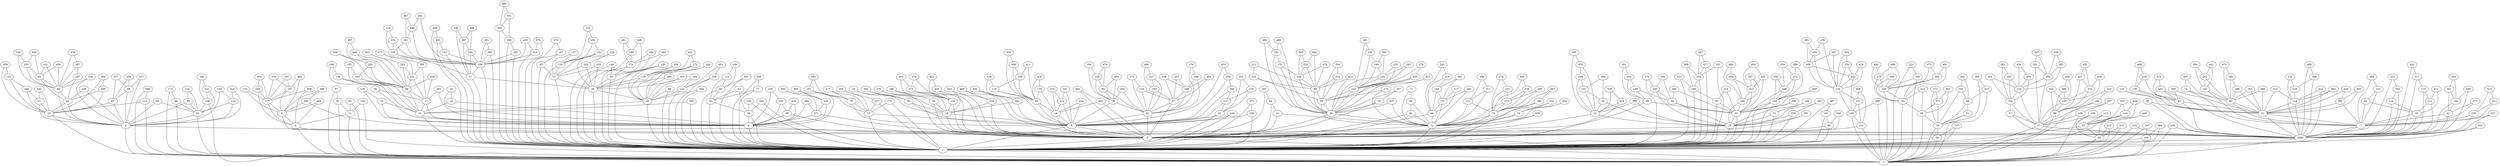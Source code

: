 graph {
    2680 [weight=0,]
    1 [weight=84,]
    2 [weight=51,]
    3 [weight=2,]
    4 [weight=47,]
    5 [weight=130,]
    6 [weight=85,]
    7 [weight=24,]
    8 [weight=149,]
    9 [weight=60,]
    10 [weight=109,]
    11 [weight=61,]
    12 [weight=108,]
    13 [weight=143,]
    14 [weight=161,]
    15 [weight=190,]
    16 [weight=178,]
    17 [weight=122,]
    18 [weight=208,]
    19 [weight=89,]
    20 [weight=105,]
    21 [weight=18,]
    22 [weight=115,]
    23 [weight=39,]
    24 [weight=126,]
    25 [weight=59,]
    26 [weight=134,]
    27 [weight=59,]
    28 [weight=127,]
    29 [weight=32,]
    30 [weight=141,]
    31 [weight=145,]
    32 [weight=100,]
    33 [weight=167,]
    34 [weight=99,]
    35 [weight=145,]
    36 [weight=202,]
    37 [weight=37,]
    38 [weight=111,]
    39 [weight=139,]
    40 [weight=31,]
    41 [weight=54,]
    42 [weight=177,]
    43 [weight=11,]
    44 [weight=37,]
    45 [weight=160,]
    46 [weight=144,]
    47 [weight=46,]
    48 [weight=72,]
    49 [weight=165,]
    50 [weight=109,]
    51 [weight=59,]
    52 [weight=68,]
    53 [weight=60,]
    54 [weight=224,]
    55 [weight=117,]
    56 [weight=31,]
    57 [weight=96,]
    58 [weight=85,]
    59 [weight=118,]
    60 [weight=127,]
    61 [weight=135,]
    62 [weight=186,]
    63 [weight=142,]
    64 [weight=149,]
    65 [weight=150,]
    66 [weight=90,]
    67 [weight=75,]
    68 [weight=104,]
    69 [weight=126,]
    70 [weight=114,]
    71 [weight=121,]
    72 [weight=53,]
    73 [weight=114,]
    74 [weight=148,]
    75 [weight=102,]
    76 [weight=183,]
    77 [weight=138,]
    78 [weight=221,]
    79 [weight=192,]
    80 [weight=101,]
    81 [weight=138,]
    82 [weight=88,]
    83 [weight=129,]
    84 [weight=73,]
    85 [weight=88,]
    86 [weight=128,]
    87 [weight=223,]
    88 [weight=189,]
    89 [weight=64,]
    90 [weight=95,]
    91 [weight=56,]
    92 [weight=84,]
    93 [weight=84,]
    94 [weight=220,]
    95 [weight=116,]
    96 [weight=126,]
    97 [weight=103,]
    98 [weight=110,]
    99 [weight=58,]
    100 [weight=42,]
    101 [weight=108,]
    102 [weight=83,]
    103 [weight=116,]
    104 [weight=64,]
    105 [weight=19,]
    106 [weight=161,]
    107 [weight=118,]
    108 [weight=61,]
    109 [weight=148,]
    110 [weight=14,]
    111 [weight=149,]
    112 [weight=150,]
    113 [weight=44,]
    114 [weight=2,]
    115 [weight=156,]
    116 [weight=62,]
    117 [weight=100,]
    118 [weight=216,]
    119 [weight=194,]
    120 [weight=112,]
    121 [weight=85,]
    122 [weight=67,]
    123 [weight=112,]
    124 [weight=146,]
    125 [weight=113,]
    126 [weight=188,]
    127 [weight=203,]
    128 [weight=117,]
    129 [weight=203,]
    130 [weight=16,]
    131 [weight=150,]
    132 [weight=203,]
    133 [weight=158,]
    134 [weight=79,]
    135 [weight=111,]
    136 [weight=142,]
    137 [weight=97,]
    138 [weight=160,]
    139 [weight=230,]
    140 [weight=54,]
    141 [weight=147,]
    142 [weight=43,]
    143 [weight=52,]
    144 [weight=142,]
    145 [weight=85,]
    146 [weight=107,]
    147 [weight=106,]
    148 [weight=124,]
    149 [weight=104,]
    150 [weight=65,]
    151 [weight=103,]
    152 [weight=107,]
    153 [weight=112,]
    154 [weight=110,]
    155 [weight=115,]
    156 [weight=66,]
    157 [weight=88,]
    158 [weight=277,]
    159 [weight=29,]
    160 [weight=129,]
    161 [weight=97,]
    162 [weight=158,]
    163 [weight=169,]
    164 [weight=71,]
    165 [weight=200,]
    166 [weight=228,]
    167 [weight=163,]
    168 [weight=211,]
    169 [weight=133,]
    170 [weight=169,]
    171 [weight=143,]
    172 [weight=218,]
    173 [weight=80,]
    174 [weight=54,]
    175 [weight=186,]
    176 [weight=71,]
    177 [weight=219,]
    178 [weight=99,]
    179 [weight=264,]
    180 [weight=113,]
    181 [weight=128,]
    182 [weight=161,]
    183 [weight=182,]
    184 [weight=90,]
    185 [weight=76,]
    186 [weight=175,]
    187 [weight=91,]
    188 [weight=250,]
    189 [weight=205,]
    190 [weight=104,]
    191 [weight=119,]
    192 [weight=84,]
    193 [weight=91,]
    194 [weight=126,]
    195 [weight=120,]
    196 [weight=205,]
    197 [weight=139,]
    198 [weight=51,]
    199 [weight=135,]
    200 [weight=68,]
    201 [weight=30,]
    202 [weight=98,]
    203 [weight=118,]
    204 [weight=109,]
    205 [weight=202,]
    206 [weight=154,]
    207 [weight=99,]
    208 [weight=126,]
    209 [weight=189,]
    210 [weight=237,]
    211 [weight=258,]
    212 [weight=66,]
    213 [weight=99,]
    214 [weight=174,]
    215 [weight=150,]
    216 [weight=144,]
    217 [weight=106,]
    218 [weight=185,]
    219 [weight=122,]
    220 [weight=1,]
    221 [weight=119,]
    222 [weight=238,]
    223 [weight=94,]
    224 [weight=9,]
    225 [weight=106,]
    226 [weight=15,]
    227 [weight=195,]
    228 [weight=261,]
    229 [weight=41,]
    230 [weight=172,]
    231 [weight=169,]
    232 [weight=3,]
    233 [weight=179,]
    234 [weight=172,]
    235 [weight=224,]
    236 [weight=118,]
    237 [weight=72,]
    238 [weight=257,]
    239 [weight=211,]
    240 [weight=218,]
    241 [weight=54,]
    242 [weight=144,]
    243 [weight=134,]
    244 [weight=131,]
    245 [weight=169,]
    246 [weight=180,]
    247 [weight=169,]
    248 [weight=176,]
    249 [weight=105,]
    250 [weight=115,]
    251 [weight=116,]
    252 [weight=124,]
    253 [weight=94,]
    254 [weight=272,]
    255 [weight=136,]
    256 [weight=140,]
    257 [weight=77,]
    258 [weight=186,]
    259 [weight=123,]
    260 [weight=86,]
    261 [weight=144,]
    262 [weight=58,]
    263 [weight=102,]
    264 [weight=64,]
    265 [weight=131,]
    266 [weight=215,]
    267 [weight=264,]
    268 [weight=49,]
    269 [weight=60,]
    270 [weight=215,]
    271 [weight=137,]
    272 [weight=200,]
    273 [weight=131,]
    274 [weight=108,]
    275 [weight=130,]
    276 [weight=152,]
    277 [weight=88,]
    278 [weight=127,]
    279 [weight=256,]
    280 [weight=129,]
    281 [weight=85,]
    282 [weight=107,]
    283 [weight=82,]
    284 [weight=56,]
    285 [weight=124,]
    286 [weight=122,]
    287 [weight=105,]
    288 [weight=77,]
    289 [weight=150,]
    290 [weight=168,]
    291 [weight=137,]
    292 [weight=120,]
    293 [weight=120,]
    294 [weight=97,]
    295 [weight=178,]
    296 [weight=134,]
    297 [weight=200,]
    298 [weight=257,]
    299 [weight=156,]
    300 [weight=100,]
    301 [weight=88,]
    302 [weight=187,]
    303 [weight=157,]
    304 [weight=151,]
    305 [weight=135,]
    306 [weight=273,]
    307 [weight=130,]
    308 [weight=173,]
    309 [weight=150,]
    310 [weight=74,]
    311 [weight=113,]
    312 [weight=124,]
    313 [weight=154,]
    314 [weight=198,]
    315 [weight=150,]
    316 [weight=237,]
    317 [weight=50,]
    318 [weight=131,]
    319 [weight=231,]
    320 [weight=167,]
    321 [weight=126,]
    322 [weight=200,]
    323 [weight=139,]
    324 [weight=51,]
    325 [weight=211,]
    326 [weight=123,]
    327 [weight=84,]
    328 [weight=179,]
    329 [weight=5,]
    330 [weight=133,]
    331 [weight=139,]
    332 [weight=149,]
    333 [weight=140,]
    334 [weight=87,]
    335 [weight=180,]
    336 [weight=122,]
    337 [weight=84,]
    338 [weight=197,]
    339 [weight=134,]
    340 [weight=136,]
    341 [weight=169,]
    342 [weight=87,]
    343 [weight=278,]
    344 [weight=101,]
    345 [weight=206,]
    346 [weight=123,]
    347 [weight=147,]
    348 [weight=117,]
    349 [weight=9,]
    350 [weight=204,]
    351 [weight=243,]
    352 [weight=88,]
    353 [weight=60,]
    354 [weight=171,]
    355 [weight=85,]
    356 [weight=121,]
    357 [weight=165,]
    358 [weight=120,]
    359 [weight=96,]
    360 [weight=95,]
    361 [weight=200,]
    362 [weight=157,]
    363 [weight=89,]
    364 [weight=110,]
    365 [weight=191,]
    366 [weight=69,]
    367 [weight=143,]
    368 [weight=42,]
    369 [weight=47,]
    370 [weight=232,]
    371 [weight=142,]
    372 [weight=105,]
    373 [weight=139,]
    374 [weight=193,]
    375 [weight=66,]
    376 [weight=249,]
    377 [weight=101,]
    378 [weight=140,]
    379 [weight=151,]
    380 [weight=89,]
    381 [weight=96,]
    382 [weight=114,]
    383 [weight=102,]
    384 [weight=137,]
    385 [weight=57,]
    386 [weight=90,]
    387 [weight=105,]
    388 [weight=104,]
    389 [weight=153,]
    390 [weight=133,]
    391 [weight=207,]
    392 [weight=91,]
    393 [weight=218,]
    394 [weight=154,]
    395 [weight=221,]
    396 [weight=100,]
    397 [weight=101,]
    398 [weight=193,]
    399 [weight=147,]
    400 [weight=176,]
    401 [weight=171,]
    402 [weight=184,]
    403 [weight=66,]
    404 [weight=312,]
    405 [weight=169,]
    406 [weight=13,]
    407 [weight=183,]
    408 [weight=133,]
    409 [weight=92,]
    410 [weight=209,]
    411 [weight=303,]
    412 [weight=64,]
    413 [weight=40,]
    414 [weight=56,]
    415 [weight=51,]
    416 [weight=233,]
    417 [weight=123,]
    418 [weight=242,]
    419 [weight=225,]
    420 [weight=147,]
    421 [weight=223,]
    422 [weight=244,]
    423 [weight=65,]
    424 [weight=116,]
    425 [weight=106,]
    426 [weight=123,]
    427 [weight=132,]
    428 [weight=87,]
    429 [weight=162,]
    430 [weight=240,]
    431 [weight=176,]
    432 [weight=142,]
    433 [weight=175,]
    434 [weight=99,]
    435 [weight=87,]
    436 [weight=135,]
    437 [weight=115,]
    438 [weight=140,]
    439 [weight=84,]
    440 [weight=135,]
    441 [weight=119,]
    442 [weight=51,]
    443 [weight=135,]
    444 [weight=81,]
    445 [weight=113,]
    446 [weight=178,]
    447 [weight=149,]
    448 [weight=184,]
    449 [weight=136,]
    450 [weight=165,]
    451 [weight=140,]
    452 [weight=178,]
    453 [weight=166,]
    454 [weight=166,]
    455 [weight=129,]
    456 [weight=154,]
    457 [weight=152,]
    458 [weight=150,]
    459 [weight=129,]
    460 [weight=247,]
    461 [weight=117,]
    462 [weight=157,]
    463 [weight=42,]
    464 [weight=289,]
    465 [weight=200,]
    466 [weight=146,]
    467 [weight=251,]
    468 [weight=151,]
    469 [weight=82,]
    470 [weight=305,]
    471 [weight=95,]
    472 [weight=19,]
    473 [weight=111,]
    474 [weight=175,]
    475 [weight=200,]
    476 [weight=122,]
    477 [weight=248,]
    478 [weight=177,]
    479 [weight=115,]
    480 [weight=186,]
    481 [weight=132,]
    482 [weight=159,]
    483 [weight=40,]
    484 [weight=83,]
    485 [weight=97,]
    486 [weight=152,]
    487 [weight=147,]
    488 [weight=116,]
    489 [weight=126,]
    490 [weight=220,]
    491 [weight=187,]
    492 [weight=197,]
    493 [weight=259,]
    494 [weight=158,]
    495 [weight=151,]
    496 [weight=120,]
    497 [weight=108,]
    498 [weight=116,]
    499 [weight=203,]
    2680 -- 1
    1 -- 2
    2 -- 2680
    3 -- 2
    3 -- 2680
    4 -- 2
    4 -- 2680
    5 -- 1
    5 -- 2
    6 -- 5
    6 -- 1
    7 -- 2680
    7 -- 1
    8 -- 5
    8 -- 1
    9 -- 4
    9 -- 2680
    10 -- 6
    10 -- 1
    11 -- 4
    11 -- 2
    12 -- 5
    12 -- 1
    13 -- 8
    13 -- 1
    14 -- 8
    14 -- 5
    15 -- 12
    15 -- 5
    16 -- 10
    16 -- 6
    17 -- 10
    17 -- 6
    18 -- 8
    18 -- 5
    19 -- 5
    19 -- 1
    20 -- 1
    20 -- 2
    21 -- 7
    21 -- 2680
    22 -- 19
    22 -- 5
    23 -- 3
    23 -- 2
    24 -- 10
    24 -- 6
    25 -- 20
    25 -- 2
    26 -- 10
    26 -- 1
    27 -- 23
    27 -- 3
    28 -- 26
    28 -- 1
    29 -- 7
    29 -- 2680
    30 -- 12
    30 -- 5
    31 -- 28
    31 -- 1
    32 -- 19
    32 -- 1
    33 -- 24
    33 -- 6
    34 -- 6
    34 -- 1
    35 -- 34
    35 -- 1
    36 -- 14
    36 -- 8
    37 -- 2
    37 -- 2680
    38 -- 17
    38 -- 6
    39 -- 32
    39 -- 1
    40 -- 21
    40 -- 2680
    41 -- 7
    41 -- 2680
    42 -- 8
    42 -- 5
    43 -- 21
    43 -- 2680
    44 -- 23
    44 -- 3
    45 -- 14
    45 -- 5
    46 -- 35
    46 -- 1
    47 -- 37
    47 -- 2680
    48 -- 25
    48 -- 2
    49 -- 26
    49 -- 1
    50 -- 32
    50 -- 19
    51 -- 25
    51 -- 2
    52 -- 48
    52 -- 2
    53 -- 3
    53 -- 2
    54 -- 18
    54 -- 8
    55 -- 30
    55 -- 12
    56 -- 21
    56 -- 7
    57 -- 28
    57 -- 1
    58 -- 53
    58 -- 3
    59 -- 22
    59 -- 19
    60 -- 12
    60 -- 1
    61 -- 8
    61 -- 1
    62 -- 35
    62 -- 34
    63 -- 1
    63 -- 2
    64 -- 15
    64 -- 5
    65 -- 30
    65 -- 5
    66 -- 12
    66 -- 1
    67 -- 23
    67 -- 3
    68 -- 51
    68 -- 25
    69 -- 60
    69 -- 12
    70 -- 12
    70 -- 1
    71 -- 69
    71 -- 12
    72 -- 56
    72 -- 7
    73 -- 19
    73 -- 1
    74 -- 12
    74 -- 5
    75 -- 66
    75 -- 12
    76 -- 13
    76 -- 8
    77 -- 35
    77 -- 1
    78 -- 42
    78 -- 8
    79 -- 36
    79 -- 14
    80 -- 53
    80 -- 2
    81 -- 63
    81 -- 1
    82 -- 28
    82 -- 1
    83 -- 57
    83 -- 1
    84 -- 29
    84 -- 7
    85 -- 53
    85 -- 3
    86 -- 5
    86 -- 1
    87 -- 42
    87 -- 5
    88 -- 55
    88 -- 30
    89 -- 37
    89 -- 2
    90 -- 44
    90 -- 3
    91 -- 11
    91 -- 2
    92 -- 11
    92 -- 2
    93 -- 90
    93 -- 44
    94 -- 78
    94 -- 42
    95 -- 32
    95 -- 1
    96 -- 6
    96 -- 5
    97 -- 91
    97 -- 2
    98 -- 17
    98 -- 10
    99 -- 67
    99 -- 3
    100 -- 37
    100 -- 2
    101 -- 5
    101 -- 2
    102 -- 47
    102 -- 37
    103 -- 93
    103 -- 90
    104 -- 27
    104 -- 23
    105 -- 2
    105 -- 2680
    106 -- 73
    106 -- 19
    107 -- 13
    107 -- 1
    108 -- 53
    108 -- 2
    109 -- 31
    109 -- 1
    110 -- 43
    110 -- 2680
    111 -- 70
    111 -- 12
    112 -- 81
    112 -- 63
    113 -- 23
    113 -- 2
    114 -- 21
    114 -- 2680
    115 -- 46
    115 -- 35
    116 -- 29
    116 -- 2680
    117 -- 9
    117 -- 4
    118 -- 54
    118 -- 8
    119 -- 87
    119 -- 42
    120 -- 57
    120 -- 1
    121 -- 29
    121 -- 2680
    122 -- 53
    122 -- 3
    123 -- 26
    123 -- 1
    124 -- 81
    124 -- 1
    125 -- 104
    125 -- 23
    126 -- 88
    126 -- 55
    127 -- 61
    127 -- 8
    128 -- 34
    128 -- 1
    129 -- 28
    129 -- 26
    130 -- 43
    130 -- 21
    131 -- 14
    131 -- 5
    132 -- 55
    132 -- 30
    133 -- 117
    133 -- 9
    134 -- 102
    134 -- 37
    135 -- 86
    135 -- 1
    136 -- 98
    136 -- 10
    137 -- 120
    137 -- 57
    138 -- 109
    138 -- 31
    139 -- 118
    139 -- 54
    140 -- 101
    140 -- 2
    141 -- 59
    141 -- 22
    142 -- 56
    142 -- 7
    143 -- 84
    143 -- 7
    144 -- 88
    144 -- 30
    145 -- 122
    145 -- 3
    146 -- 82
    146 -- 1
    147 -- 20
    147 -- 1
    148 -- 39
    148 -- 1
    149 -- 95
    149 -- 1
    150 -- 41
    150 -- 2680
    151 -- 140
    151 -- 101
    152 -- 109
    152 -- 1
    153 -- 70
    153 -- 12
    154 -- 75
    154 -- 66
    155 -- 96
    155 -- 6
    156 -- 52
    156 -- 2
    157 -- 99
    157 -- 67
    158 -- 94
    158 -- 78
    159 -- 37
    159 -- 2680
    160 -- 117
    160 -- 4
    161 -- 93
    161 -- 90
    162 -- 132
    162 -- 30
    163 -- 98
    163 -- 10
    164 -- 1
    164 -- 2
    165 -- 87
    165 -- 42
    166 -- 158
    166 -- 78
    167 -- 76
    167 -- 13
    168 -- 162
    168 -- 132
    169 -- 32
    169 -- 19
    170 -- 144
    170 -- 30
    171 -- 13
    171 -- 1
    172 -- 119
    172 -- 42
    173 -- 121
    173 -- 2680
    174 -- 80
    174 -- 2
    175 -- 55
    175 -- 12
    176 -- 156
    176 -- 52
    177 -- 76
    177 -- 13
    178 -- 82
    178 -- 1
    179 -- 54
    179 -- 18
    180 -- 178
    180 -- 1
    181 -- 120
    181 -- 57
    182 -- 170
    182 -- 30
    183 -- 167
    183 -- 76
    184 -- 134
    184 -- 102
    185 -- 156
    185 -- 52
    186 -- 70
    186 -- 1
    187 -- 117
    187 -- 9
    188 -- 87
    188 -- 42
    189 -- 129
    189 -- 26
    190 -- 82
    190 -- 28
    191 -- 89
    191 -- 37
    192 -- 11
    192 -- 2
    193 -- 32
    193 -- 1
    194 -- 123
    194 -- 26
    195 -- 163
    195 -- 98
    196 -- 131
    196 -- 14
    197 -- 83
    197 -- 1
    198 -- 89
    198 -- 2
    199 -- 178
    199 -- 82
    200 -- 156
    200 -- 2
    201 -- 43
    201 -- 2680
    202 -- 57
    202 -- 28
    203 -- 134
    203 -- 102
    204 -- 134
    204 -- 102
    205 -- 132
    205 -- 55
    206 -- 129
    206 -- 26
    207 -- 164
    207 -- 2
    208 -- 123
    208 -- 1
    209 -- 182
    209 -- 30
    210 -- 144
    210 -- 88
    211 -- 126
    211 -- 88
    212 -- 114
    212 -- 21
    213 -- 149
    213 -- 1
    214 -- 95
    214 -- 32
    215 -- 63
    215 -- 1
    216 -- 151
    216 -- 140
    217 -- 75
    217 -- 66
    218 -- 14
    218 -- 5
    219 -- 154
    219 -- 66
    220 -- 7
    220 -- 2680
    221 -- 169
    221 -- 32
    222 -- 18
    222 -- 8
    223 -- 200
    223 -- 2
    224 -- 114
    224 -- 2680
    225 -- 202
    225 -- 28
    226 -- 2
    226 -- 2680
    227 -- 165
    227 -- 42
    228 -- 188
    228 -- 87
    229 -- 130
    229 -- 21
    230 -- 16
    230 -- 6
    231 -- 98
    231 -- 17
    232 -- 224
    232 -- 114
    233 -- 138
    233 -- 109
    234 -- 18
    234 -- 8
    235 -- 45
    235 -- 5
    236 -- 155
    236 -- 6
    237 -- 63
    237 -- 2
    238 -- 118
    238 -- 54
    239 -- 168
    239 -- 132
    240 -- 115
    240 -- 46
    241 -- 150
    241 -- 41
    242 -- 216
    242 -- 140
    243 -- 219
    243 -- 66
    244 -- 8
    244 -- 1
    245 -- 218
    245 -- 14
    246 -- 109
    246 -- 31
    247 -- 64
    247 -- 5
    248 -- 141
    248 -- 22
    249 -- 193
    249 -- 1
    250 -- 68
    250 -- 25
    251 -- 153
    251 -- 70
    252 -- 191
    252 -- 89
    253 -- 149
    253 -- 1
    254 -- 78
    254 -- 42
    255 -- 57
    255 -- 28
    256 -- 99
    256 -- 67
    257 -- 100
    257 -- 37
    258 -- 107
    258 -- 13
    259 -- 50
    259 -- 19
    260 -- 150
    260 -- 2680
    261 -- 180
    261 -- 178
    262 -- 142
    262 -- 56
    263 -- 75
    263 -- 12
    264 -- 134
    264 -- 37
    265 -- 163
    265 -- 98
    266 -- 127
    266 -- 8
    267 -- 188
    267 -- 87
    268 -- 224
    268 -- 2680
    269 -- 56
    269 -- 21
    270 -- 222
    270 -- 18
    271 -- 6
    271 -- 5
    272 -- 129
    272 -- 26
    273 -- 131
    273 -- 5
    274 -- 85
    274 -- 53
    275 -- 259
    275 -- 50
    276 -- 127
    276 -- 61
    277 -- 48
    277 -- 25
    278 -- 251
    278 -- 70
    279 -- 205
    279 -- 132
    280 -- 271
    280 -- 6
    281 -- 264
    281 -- 37
    282 -- 17
    282 -- 6
    283 -- 264
    283 -- 134
    284 -- 143
    284 -- 7
    285 -- 109
    285 -- 1
    286 -- 191
    286 -- 89
    287 -- 90
    287 -- 44
    288 -- 140
    288 -- 2
    289 -- 28
    289 -- 26
    290 -- 148
    290 -- 39
    291 -- 154
    291 -- 75
    292 -- 109
    292 -- 1
    293 -- 231
    293 -- 98
    294 -- 262
    294 -- 142
    295 -- 181
    295 -- 120
    296 -- 253
    296 -- 149
    297 -- 246
    297 -- 31
    298 -- 188
    298 -- 42
    299 -- 136
    299 -- 10
    300 -- 249
    300 -- 193
    301 -- 46
    301 -- 1
    302 -- 273
    302 -- 131
    303 -- 28
    303 -- 26
    304 -- 221
    304 -- 169
    305 -- 10
    305 -- 1
    306 -- 238
    306 -- 54
    307 -- 186
    307 -- 70
    308 -- 242
    308 -- 216
    309 -- 265
    309 -- 98
    310 -- 198
    310 -- 89
    311 -- 111
    311 -- 12
    312 -- 52
    312 -- 48
    313 -- 249
    313 -- 193
    314 -- 88
    314 -- 55
    315 -- 109
    315 -- 1
    316 -- 306
    316 -- 54
    317 -- 173
    317 -- 2680
    318 -- 22
    318 -- 5
    319 -- 233
    319 -- 138
    320 -- 276
    320 -- 61
    321 -- 108
    321 -- 53
    322 -- 132
    322 -- 30
    323 -- 124
    323 -- 81
    324 -- 122
    324 -- 3
    325 -- 295
    325 -- 120
    326 -- 153
    326 -- 70
    327 -- 68
    327 -- 25
    328 -- 131
    328 -- 5
    329 -- 44
    329 -- 3
    330 -- 103
    330 -- 90
    331 -- 253
    331 -- 1
    332 -- 242
    332 -- 216
    333 -- 191
    333 -- 89
    334 -- 90
    334 -- 3
    335 -- 162
    335 -- 30
    336 -- 8
    336 -- 1
    337 -- 99
    337 -- 3
    338 -- 314
    338 -- 55
    339 -- 318
    339 -- 22
    340 -- 259
    340 -- 50
    341 -- 14
    341 -- 8
    342 -- 34
    342 -- 1
    343 -- 239
    343 -- 132
    344 -- 156
    344 -- 52
    345 -- 162
    345 -- 132
    346 -- 321
    346 -- 108
    347 -- 221
    347 -- 169
    348 -- 180
    348 -- 1
    349 -- 9
    349 -- 2680
    350 -- 308
    350 -- 216
    351 -- 222
    351 -- 8
    352 -- 2680
    352 -- 1
    353 -- 116
    353 -- 2680
    354 -- 313
    354 -- 249
    355 -- 56
    355 -- 21
    356 -- 292
    356 -- 1
    357 -- 65
    357 -- 30
    358 -- 19
    358 -- 1
    359 -- 125
    359 -- 23
    360 -- 356
    360 -- 1
    361 -- 138
    361 -- 109
    362 -- 210
    362 -- 144
    363 -- 358
    363 -- 19
    364 -- 164
    364 -- 1
    365 -- 350
    365 -- 308
    366 -- 327
    366 -- 25
    367 -- 287
    367 -- 90
    368 -- 43
    368 -- 21
    369 -- 44
    369 -- 23
    370 -- 266
    370 -- 8
    371 -- 336
    371 -- 1
    372 -- 277
    372 -- 25
    373 -- 74
    373 -- 12
    374 -- 273
    374 -- 5
    375 -- 344
    375 -- 156
    376 -- 298
    376 -- 42
    377 -- 41
    377 -- 7
    378 -- 367
    378 -- 90
    379 -- 187
    379 -- 117
    380 -- 369
    380 -- 23
    381 -- 19
    381 -- 5
    382 -- 203
    382 -- 102
    383 -- 178
    383 -- 1
    384 -- 141
    384 -- 59
    385 -- 269
    385 -- 56
    386 -- 349
    386 -- 9
    387 -- 72
    387 -- 56
    388 -- 56
    388 -- 21
    389 -- 313
    389 -- 193
    390 -- 32
    390 -- 1
    391 -- 290
    391 -- 39
    392 -- 21
    392 -- 7
    393 -- 168
    393 -- 162
    394 -- 50
    394 -- 32
    395 -- 231
    395 -- 17
    396 -- 113
    396 -- 2
    397 -- 187
    397 -- 117
    398 -- 153
    398 -- 70
    399 -- 22
    399 -- 19
    400 -- 18
    400 -- 5
    401 -- 208
    401 -- 123
    402 -- 36
    402 -- 14
    403 -- 317
    403 -- 2680
    404 -- 188
    404 -- 87
    405 -- 332
    405 -- 216
    406 -- 268
    406 -- 2680
    407 -- 308
    407 -- 216
    408 -- 326
    408 -- 70
    409 -- 176
    409 -- 156
    410 -- 88
    410 -- 30
    411 -- 238
    411 -- 54
    412 -- 114
    412 -- 2680
    413 -- 220
    413 -- 7
    414 -- 413
    414 -- 220
    415 -- 201
    415 -- 43
    416 -- 242
    416 -- 216
    417 -- 253
    417 -- 1
    418 -- 179
    418 -- 54
    419 -- 315
    419 -- 109
    420 -- 124
    420 -- 81
    421 -- 272
    421 -- 129
    422 -- 328
    422 -- 131
    423 -- 353
    423 -- 2680
    424 -- 96
    424 -- 6
    425 -- 221
    425 -- 32
    426 -- 98
    426 -- 17
    427 -- 333
    427 -- 89
    428 -- 392
    428 -- 21
    429 -- 81
    429 -- 63
    430 -- 297
    430 -- 31
    431 -- 360
    431 -- 356
    432 -- 427
    432 -- 333
    433 -- 293
    433 -- 98
    434 -- 204
    434 -- 134
    435 -- 152
    435 -- 1
    436 -- 286
    436 -- 191
    437 -- 30
    437 -- 12
    438 -- 333
    438 -- 191
    439 -- 283
    439 -- 264
    440 -- 265
    440 -- 98
    441 -- 262
    441 -- 142
    442 -- 27
    442 -- 23
    443 -- 271
    443 -- 6
    444 -- 241
    444 -- 150
    445 -- 103
    445 -- 93
    446 -- 86
    446 -- 5
    447 -- 417
    447 -- 253
    448 -- 361
    448 -- 109
    449 -- 77
    449 -- 1
    450 -- 341
    450 -- 8
    451 -- 277
    451 -- 48
    452 -- 285
    452 -- 109
    453 -- 370
    453 -- 8
    454 -- 74
    454 -- 12
    455 -- 248
    455 -- 22
    456 -- 425
    456 -- 221
    457 -- 440
    457 -- 98
    458 -- 93
    458 -- 90
    459 -- 193
    459 -- 32
    460 -- 227
    460 -- 165
    461 -- 160
    461 -- 117
    462 -- 443
    462 -- 271
    463 -- 392
    463 -- 21
    464 -- 210
    464 -- 88
    465 -- 218
    465 -- 5
    466 -- 151
    466 -- 101
    467 -- 448
    467 -- 361
    468 -- 304
    468 -- 169
    469 -- 9
    469 -- 4
    470 -- 158
    470 -- 94
    471 -- 121
    471 -- 29
    472 -- 7
    472 -- 2680
    473 -- 385
    473 -- 56
    474 -- 144
    474 -- 88
    475 -- 315
    475 -- 109
    476 -- 197
    476 -- 1
    477 -- 395
    477 -- 231
    478 -- 350
    478 -- 216
    479 -- 12
    479 -- 5
    480 -- 311
    480 -- 111
    481 -- 344
    481 -- 52
    482 -- 250
    482 -- 68
    483 -- 114
    483 -- 21
    484 -- 187
    484 -- 9
    485 -- 443
    485 -- 6
    486 -- 431
    486 -- 360
    487 -- 135
    487 -- 1
    488 -- 117
    488 -- 4
    489 -- 435
    489 -- 1
    490 -- 182
    490 -- 30
    491 -- 448
    491 -- 109
    492 -- 400
    492 -- 5
    493 -- 94
    493 -- 78
    494 -- 26
    494 -- 1
    495 -- 455
    495 -- 22
    496 -- 176
    496 -- 156
    497 -- 281
    497 -- 264
    498 -- 229
    498 -- 130
    499 -- 297
    499 -- 246
}
